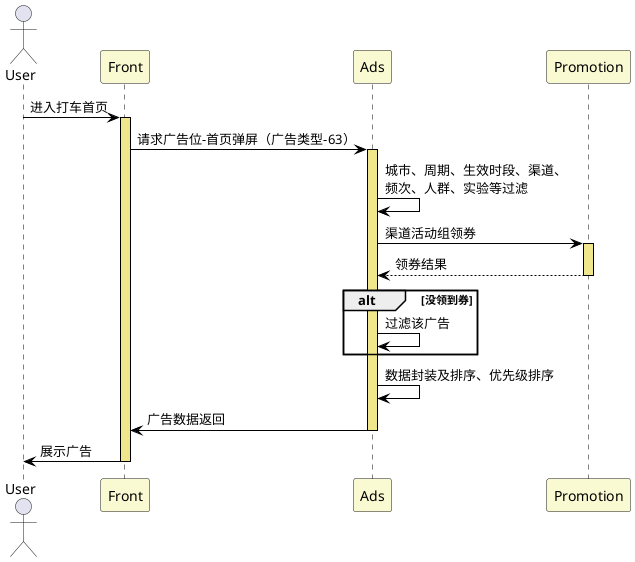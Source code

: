 @startuml
skinparam sequence {
ArrowColor black
LifeLineBorderColor black
LifeLineBackgroundColor khaki
ParticipantBackgroundColor lightgoldenrodyellow
}
Actor User
participant Front
participant Ads
participant Promotion

User -> Front: 进入打车首页

activate Front
    Front -> Ads: 请求广告位-首页弹屏（广告类型-63）
        activate Ads
        Ads -> Ads: 城市、周期、生效时段、渠道、\n频次、人群、实验等过滤
        Ads -> Promotion: 渠道活动组领券
            activate Promotion
                Promotion --> Ads : 领券结果
            deactivate Promotion
        alt 没领到券
            Ads -> Ads: 过滤该广告
        end
        Ads -> Ads: 数据封装及排序、优先级排序
        Ads -> Front: 广告数据返回
        deactivate Ads
Front -> User: 展示广告
deactivate Front

@enduml